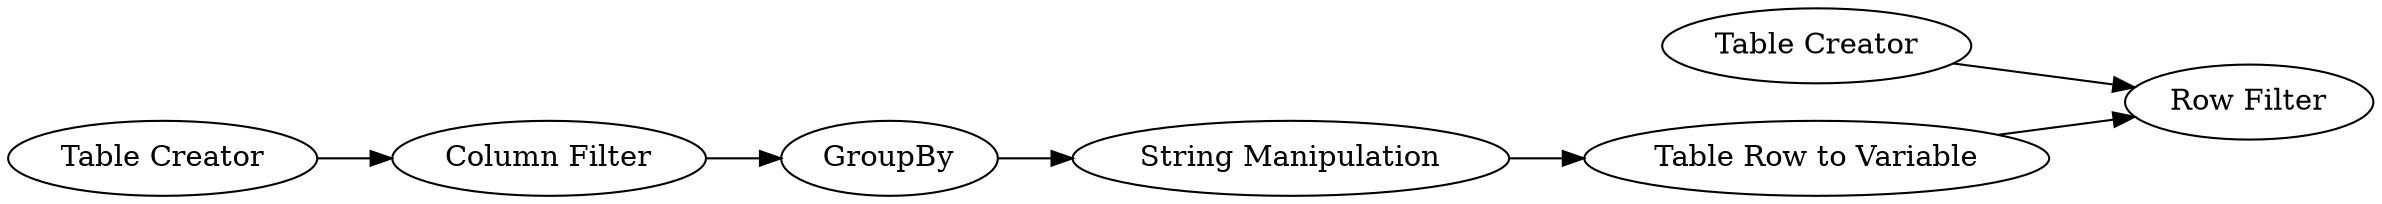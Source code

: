 digraph {
	66 -> 67
	70 -> 52
	52 -> 65
	65 -> 66
	67 -> 68
	69 -> 68
	66 [label="String Manipulation"]
	70 [label="Table Creator"]
	68 [label="Row Filter"]
	65 [label=GroupBy]
	67 [label="Table Row to Variable"]
	69 [label="Table Creator"]
	52 [label="Column Filter"]
	rankdir=LR
}
